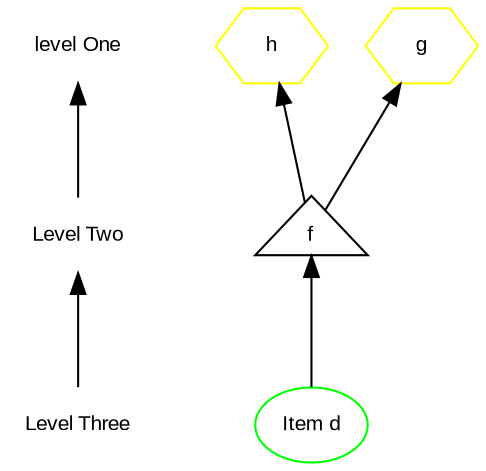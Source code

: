 digraph G {
node [shape=box,fontname="Arial",fontsize="10"];
edge [fontname="Arial",fontsize="8"];
ranksep=.75;
rankdir=BT;
concentrate=true;

node [shape=plaintext,fontname="Arial",fontsize="10"];
{ "Level Three" -> "Level Two" -> "level One" }

h [label="h" shape=hexagon color="yellow"];
f [label="f" shape=triangle color="black"];
Item_d [label="Item d" shape=ellipse color="green"];
g [label="g" shape=hexagon color="yellow"];


{ rank = same; "Level Three"; "Item_d"; }
{ rank = same; "Level Two"; "f"; }
{ rank = same; "level One"; "h"; "g"; }

f -> g;
f -> h;
Item_d -> f;


}
